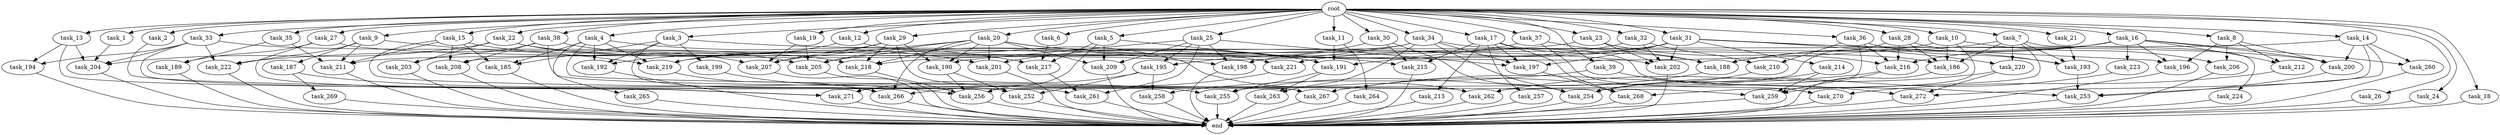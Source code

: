 digraph G {
  task_189 [size="687194767.360000"];
  task_220 [size="6871947673.600000"];
  task_221 [size="8589934592.000000"];
  task_20 [size="10.240000"];
  task_7 [size="10.240000"];
  task_9 [size="10.240000"];
  task_215 [size="14087492730.880001"];
  task_4 [size="10.240000"];
  task_271 [size="21388937134.080002"];
  task_25 [size="10.240000"];
  task_13 [size="10.240000"];
  task_266 [size="23450521436.160000"];
  task_14 [size="10.240000"];
  task_32 [size="10.240000"];
  task_3 [size="10.240000"];
  task_200 [size="6184752906.240000"];
  task_204 [size="12627203850.240000"];
  task_192 [size="9706626088.960001"];
  task_5 [size="10.240000"];
  task_201 [size="13829794693.120001"];
  task_272 [size="3865470566.400000"];
  task_213 [size="5497558138.880000"];
  task_264 [size="343597383.680000"];
  task_269 [size="2147483648.000000"];
  task_28 [size="10.240000"];
  task_203 [size="5583457484.800000"];
  task_208 [size="2061584302.080000"];
  task_2 [size="10.240000"];
  task_186 [size="13486197309.440001"];
  task_185 [size="8675833937.920000"];
  task_191 [size="11424613007.360001"];
  task_199 [size="6957847019.520000"];
  task_190 [size="16234976378.880001"];
  task_222 [size="19413252177.920002"];
  task_31 [size="10.240000"];
  task_188 [size="21045339750.400002"];
  task_1 [size="10.240000"];
  task_23 [size="10.240000"];
  task_261 [size="7988639170.560000"];
  task_194 [size="6270652252.160000"];
  task_16 [size="10.240000"];
  task_265 [size="1374389534.720000"];
  task_224 [size="5497558138.880000"];
  task_29 [size="10.240000"];
  task_257 [size="5497558138.880000"];
  task_259 [size="14259291422.720001"];
  task_205 [size="14001593384.960001"];
  task_197 [size="11166914969.600000"];
  task_195 [size="5239860101.120000"];
  task_267 [size="24824910970.880001"];
  task_26 [size="10.240000"];
  task_209 [size="11854109736.960001"];
  task_217 [size="8675833937.920000"];
  task_210 [size="4466765987.840000"];
  task_24 [size="10.240000"];
  task_18 [size="10.240000"];
  task_218 [size="21732534517.760002"];
  task_255 [size="6442450944.000000"];
  task_254 [size="12541304504.320000"];
  task_260 [size="3435973836.800000"];
  task_253 [size="8074538516.480000"];
  task_12 [size="10.240000"];
  task_22 [size="10.240000"];
  task_19 [size="10.240000"];
  task_21 [size="10.240000"];
  task_262 [size="7988639170.560000"];
  task_256 [size="14259291422.720001"];
  task_193 [size="21045339750.400002"];
  task_212 [size="4466765987.840000"];
  task_30 [size="10.240000"];
  task_39 [size="10.240000"];
  task_216 [size="18640158064.639999"];
  task_8 [size="10.240000"];
  task_270 [size="15547781611.520000"];
  root [size="0.000000"];
  task_17 [size="10.240000"];
  task_214 [size="1374389534.720000"];
  end [size="0.000000"];
  task_202 [size="16664473108.480000"];
  task_10 [size="10.240000"];
  task_219 [size="18296560680.959999"];
  task_27 [size="10.240000"];
  task_6 [size="10.240000"];
  task_37 [size="10.240000"];
  task_35 [size="10.240000"];
  task_223 [size="3092376453.120000"];
  task_33 [size="10.240000"];
  task_38 [size="10.240000"];
  task_268 [size="13142599925.760000"];
  task_196 [size="5841155522.560000"];
  task_198 [size="7730941132.800000"];
  task_34 [size="10.240000"];
  task_207 [size="16578573762.559999"];
  task_206 [size="3521873182.720000"];
  task_187 [size="6957847019.520000"];
  task_211 [size="9792525434.880001"];
  task_11 [size="10.240000"];
  task_258 [size="9964324126.719999"];
  task_15 [size="10.240000"];
  task_36 [size="10.240000"];
  task_252 [size="13572096655.360001"];
  task_263 [size="4294967296.000000"];

  task_189 -> end [size="1.000000"];
  task_220 -> task_272 [size="209715200.000000"];
  task_220 -> task_262 [size="209715200.000000"];
  task_221 -> task_266 [size="536870912.000000"];
  task_20 -> task_209 [size="536870912.000000"];
  task_20 -> task_266 [size="536870912.000000"];
  task_20 -> task_207 [size="536870912.000000"];
  task_20 -> task_215 [size="536870912.000000"];
  task_20 -> task_191 [size="536870912.000000"];
  task_20 -> task_221 [size="536870912.000000"];
  task_20 -> task_201 [size="536870912.000000"];
  task_20 -> task_190 [size="536870912.000000"];
  task_20 -> task_218 [size="536870912.000000"];
  task_20 -> task_205 [size="536870912.000000"];
  task_7 -> task_186 [size="536870912.000000"];
  task_7 -> task_220 [size="536870912.000000"];
  task_7 -> task_224 [size="536870912.000000"];
  task_7 -> task_268 [size="536870912.000000"];
  task_7 -> task_188 [size="536870912.000000"];
  task_7 -> task_193 [size="536870912.000000"];
  task_9 -> task_211 [size="679477248.000000"];
  task_9 -> task_219 [size="679477248.000000"];
  task_9 -> task_222 [size="679477248.000000"];
  task_9 -> task_187 [size="679477248.000000"];
  task_215 -> end [size="1.000000"];
  task_4 -> task_219 [size="134217728.000000"];
  task_4 -> task_185 [size="134217728.000000"];
  task_4 -> task_265 [size="134217728.000000"];
  task_4 -> task_192 [size="134217728.000000"];
  task_4 -> task_217 [size="134217728.000000"];
  task_4 -> task_259 [size="134217728.000000"];
  task_271 -> end [size="1.000000"];
  task_25 -> task_197 [size="209715200.000000"];
  task_25 -> task_198 [size="209715200.000000"];
  task_25 -> task_195 [size="209715200.000000"];
  task_25 -> task_261 [size="209715200.000000"];
  task_25 -> task_209 [size="209715200.000000"];
  task_25 -> task_190 [size="209715200.000000"];
  task_13 -> task_252 [size="75497472.000000"];
  task_13 -> task_204 [size="75497472.000000"];
  task_13 -> task_194 [size="75497472.000000"];
  task_266 -> end [size="1.000000"];
  task_14 -> task_253 [size="33554432.000000"];
  task_14 -> task_208 [size="33554432.000000"];
  task_14 -> task_260 [size="33554432.000000"];
  task_14 -> task_200 [size="33554432.000000"];
  task_14 -> task_272 [size="33554432.000000"];
  task_32 -> task_202 [size="134217728.000000"];
  task_32 -> task_191 [size="134217728.000000"];
  task_32 -> task_210 [size="134217728.000000"];
  task_3 -> task_202 [size="679477248.000000"];
  task_3 -> task_266 [size="679477248.000000"];
  task_3 -> task_192 [size="679477248.000000"];
  task_3 -> task_199 [size="679477248.000000"];
  task_3 -> task_185 [size="679477248.000000"];
  task_200 -> task_253 [size="134217728.000000"];
  task_204 -> end [size="1.000000"];
  task_192 -> end [size="1.000000"];
  task_5 -> task_209 [size="411041792.000000"];
  task_5 -> task_191 [size="411041792.000000"];
  task_5 -> task_217 [size="411041792.000000"];
  task_5 -> task_256 [size="411041792.000000"];
  task_201 -> end [size="1.000000"];
  task_272 -> end [size="1.000000"];
  task_213 -> end [size="1.000000"];
  task_264 -> end [size="1.000000"];
  task_269 -> end [size="1.000000"];
  task_28 -> task_186 [size="536870912.000000"];
  task_28 -> task_216 [size="536870912.000000"];
  task_28 -> task_271 [size="536870912.000000"];
  task_28 -> task_193 [size="536870912.000000"];
  task_203 -> end [size="1.000000"];
  task_208 -> end [size="1.000000"];
  task_2 -> task_271 [size="679477248.000000"];
  task_186 -> end [size="1.000000"];
  task_185 -> end [size="1.000000"];
  task_191 -> task_255 [size="209715200.000000"];
  task_191 -> task_263 [size="209715200.000000"];
  task_199 -> task_256 [size="33554432.000000"];
  task_190 -> task_252 [size="411041792.000000"];
  task_190 -> task_256 [size="411041792.000000"];
  task_222 -> end [size="1.000000"];
  task_31 -> task_197 [size="134217728.000000"];
  task_31 -> task_196 [size="134217728.000000"];
  task_31 -> task_219 [size="134217728.000000"];
  task_31 -> task_202 [size="134217728.000000"];
  task_31 -> task_198 [size="134217728.000000"];
  task_31 -> task_214 [size="134217728.000000"];
  task_31 -> task_220 [size="134217728.000000"];
  task_31 -> task_200 [size="134217728.000000"];
  task_188 -> task_255 [size="209715200.000000"];
  task_1 -> task_204 [size="209715200.000000"];
  task_23 -> task_202 [size="679477248.000000"];
  task_23 -> task_222 [size="679477248.000000"];
  task_23 -> task_216 [size="679477248.000000"];
  task_261 -> end [size="1.000000"];
  task_194 -> end [size="1.000000"];
  task_16 -> task_188 [size="301989888.000000"];
  task_16 -> task_196 [size="301989888.000000"];
  task_16 -> task_221 [size="301989888.000000"];
  task_16 -> task_212 [size="301989888.000000"];
  task_16 -> task_223 [size="301989888.000000"];
  task_16 -> task_260 [size="301989888.000000"];
  task_16 -> task_200 [size="301989888.000000"];
  task_16 -> task_216 [size="301989888.000000"];
  task_265 -> end [size="1.000000"];
  task_224 -> end [size="1.000000"];
  task_29 -> task_267 [size="838860800.000000"];
  task_29 -> task_207 [size="838860800.000000"];
  task_29 -> task_190 [size="838860800.000000"];
  task_29 -> task_219 [size="838860800.000000"];
  task_29 -> task_218 [size="838860800.000000"];
  task_257 -> end [size="1.000000"];
  task_259 -> end [size="1.000000"];
  task_205 -> end [size="1.000000"];
  task_197 -> task_268 [size="209715200.000000"];
  task_195 -> task_252 [size="838860800.000000"];
  task_195 -> task_258 [size="838860800.000000"];
  task_195 -> task_271 [size="838860800.000000"];
  task_267 -> end [size="1.000000"];
  task_26 -> end [size="1.000000"];
  task_209 -> end [size="1.000000"];
  task_217 -> task_261 [size="536870912.000000"];
  task_210 -> task_254 [size="679477248.000000"];
  task_24 -> end [size="1.000000"];
  task_18 -> end [size="1.000000"];
  task_218 -> task_256 [size="536870912.000000"];
  task_255 -> end [size="1.000000"];
  task_254 -> end [size="1.000000"];
  task_260 -> end [size="1.000000"];
  task_253 -> end [size="1.000000"];
  task_12 -> task_192 [size="134217728.000000"];
  task_12 -> task_262 [size="134217728.000000"];
  task_22 -> task_198 [size="411041792.000000"];
  task_22 -> task_203 [size="411041792.000000"];
  task_22 -> task_204 [size="411041792.000000"];
  task_22 -> task_205 [size="411041792.000000"];
  task_19 -> task_207 [size="209715200.000000"];
  task_19 -> task_205 [size="209715200.000000"];
  task_21 -> task_193 [size="679477248.000000"];
  task_262 -> end [size="1.000000"];
  task_256 -> end [size="1.000000"];
  task_193 -> task_253 [size="411041792.000000"];
  task_212 -> task_270 [size="838860800.000000"];
  task_30 -> task_215 [size="301989888.000000"];
  task_30 -> task_195 [size="301989888.000000"];
  task_30 -> task_254 [size="301989888.000000"];
  task_39 -> task_272 [size="134217728.000000"];
  task_39 -> task_258 [size="134217728.000000"];
  task_216 -> task_267 [size="838860800.000000"];
  task_216 -> task_259 [size="838860800.000000"];
  task_8 -> task_196 [size="134217728.000000"];
  task_8 -> task_206 [size="134217728.000000"];
  task_8 -> task_200 [size="134217728.000000"];
  task_8 -> task_212 [size="134217728.000000"];
  task_270 -> end [size="1.000000"];
  root -> task_39 [size="1.000000"];
  root -> task_26 [size="1.000000"];
  root -> task_8 [size="1.000000"];
  root -> task_34 [size="1.000000"];
  root -> task_28 [size="1.000000"];
  root -> task_15 [size="1.000000"];
  root -> task_29 [size="1.000000"];
  root -> task_17 [size="1.000000"];
  root -> task_9 [size="1.000000"];
  root -> task_6 [size="1.000000"];
  root -> task_2 [size="1.000000"];
  root -> task_10 [size="1.000000"];
  root -> task_27 [size="1.000000"];
  root -> task_7 [size="1.000000"];
  root -> task_4 [size="1.000000"];
  root -> task_24 [size="1.000000"];
  root -> task_25 [size="1.000000"];
  root -> task_18 [size="1.000000"];
  root -> task_20 [size="1.000000"];
  root -> task_35 [size="1.000000"];
  root -> task_13 [size="1.000000"];
  root -> task_31 [size="1.000000"];
  root -> task_14 [size="1.000000"];
  root -> task_1 [size="1.000000"];
  root -> task_23 [size="1.000000"];
  root -> task_11 [size="1.000000"];
  root -> task_3 [size="1.000000"];
  root -> task_37 [size="1.000000"];
  root -> task_32 [size="1.000000"];
  root -> task_5 [size="1.000000"];
  root -> task_12 [size="1.000000"];
  root -> task_38 [size="1.000000"];
  root -> task_22 [size="1.000000"];
  root -> task_19 [size="1.000000"];
  root -> task_33 [size="1.000000"];
  root -> task_36 [size="1.000000"];
  root -> task_21 [size="1.000000"];
  root -> task_16 [size="1.000000"];
  root -> task_30 [size="1.000000"];
  task_17 -> task_197 [size="536870912.000000"];
  task_17 -> task_188 [size="536870912.000000"];
  task_17 -> task_215 [size="536870912.000000"];
  task_17 -> task_268 [size="536870912.000000"];
  task_17 -> task_257 [size="536870912.000000"];
  task_17 -> task_213 [size="536870912.000000"];
  task_214 -> task_267 [size="209715200.000000"];
  task_214 -> task_259 [size="209715200.000000"];
  task_202 -> end [size="1.000000"];
  task_10 -> task_186 [size="209715200.000000"];
  task_10 -> task_206 [size="209715200.000000"];
  task_10 -> task_218 [size="209715200.000000"];
  task_10 -> task_259 [size="209715200.000000"];
  task_219 -> task_266 [size="536870912.000000"];
  task_27 -> task_186 [size="33554432.000000"];
  task_27 -> task_271 [size="33554432.000000"];
  task_27 -> task_189 [size="33554432.000000"];
  task_6 -> task_217 [size="301989888.000000"];
  task_37 -> task_188 [size="679477248.000000"];
  task_37 -> task_201 [size="679477248.000000"];
  task_37 -> task_270 [size="679477248.000000"];
  task_35 -> task_211 [size="33554432.000000"];
  task_35 -> task_189 [size="33554432.000000"];
  task_223 -> task_254 [size="33554432.000000"];
  task_33 -> task_267 [size="536870912.000000"];
  task_33 -> task_204 [size="536870912.000000"];
  task_33 -> task_194 [size="536870912.000000"];
  task_33 -> task_218 [size="536870912.000000"];
  task_33 -> task_222 [size="536870912.000000"];
  task_38 -> task_203 [size="134217728.000000"];
  task_38 -> task_201 [size="134217728.000000"];
  task_38 -> task_208 [size="134217728.000000"];
  task_38 -> task_262 [size="134217728.000000"];
  task_268 -> end [size="1.000000"];
  task_196 -> end [size="1.000000"];
  task_198 -> end [size="1.000000"];
  task_34 -> task_197 [size="209715200.000000"];
  task_34 -> task_211 [size="209715200.000000"];
  task_34 -> task_254 [size="209715200.000000"];
  task_34 -> task_253 [size="209715200.000000"];
  task_34 -> task_263 [size="209715200.000000"];
  task_34 -> task_205 [size="209715200.000000"];
  task_207 -> end [size="1.000000"];
  task_206 -> end [size="1.000000"];
  task_187 -> task_255 [size="209715200.000000"];
  task_187 -> task_269 [size="209715200.000000"];
  task_211 -> end [size="1.000000"];
  task_11 -> task_264 [size="33554432.000000"];
  task_11 -> task_191 [size="33554432.000000"];
  task_258 -> end [size="1.000000"];
  task_15 -> task_211 [size="33554432.000000"];
  task_15 -> task_207 [size="33554432.000000"];
  task_15 -> task_208 [size="33554432.000000"];
  task_15 -> task_185 [size="33554432.000000"];
  task_15 -> task_261 [size="33554432.000000"];
  task_36 -> task_262 [size="301989888.000000"];
  task_36 -> task_193 [size="301989888.000000"];
  task_36 -> task_216 [size="301989888.000000"];
  task_36 -> task_210 [size="301989888.000000"];
  task_252 -> end [size="1.000000"];
  task_263 -> end [size="1.000000"];
}
